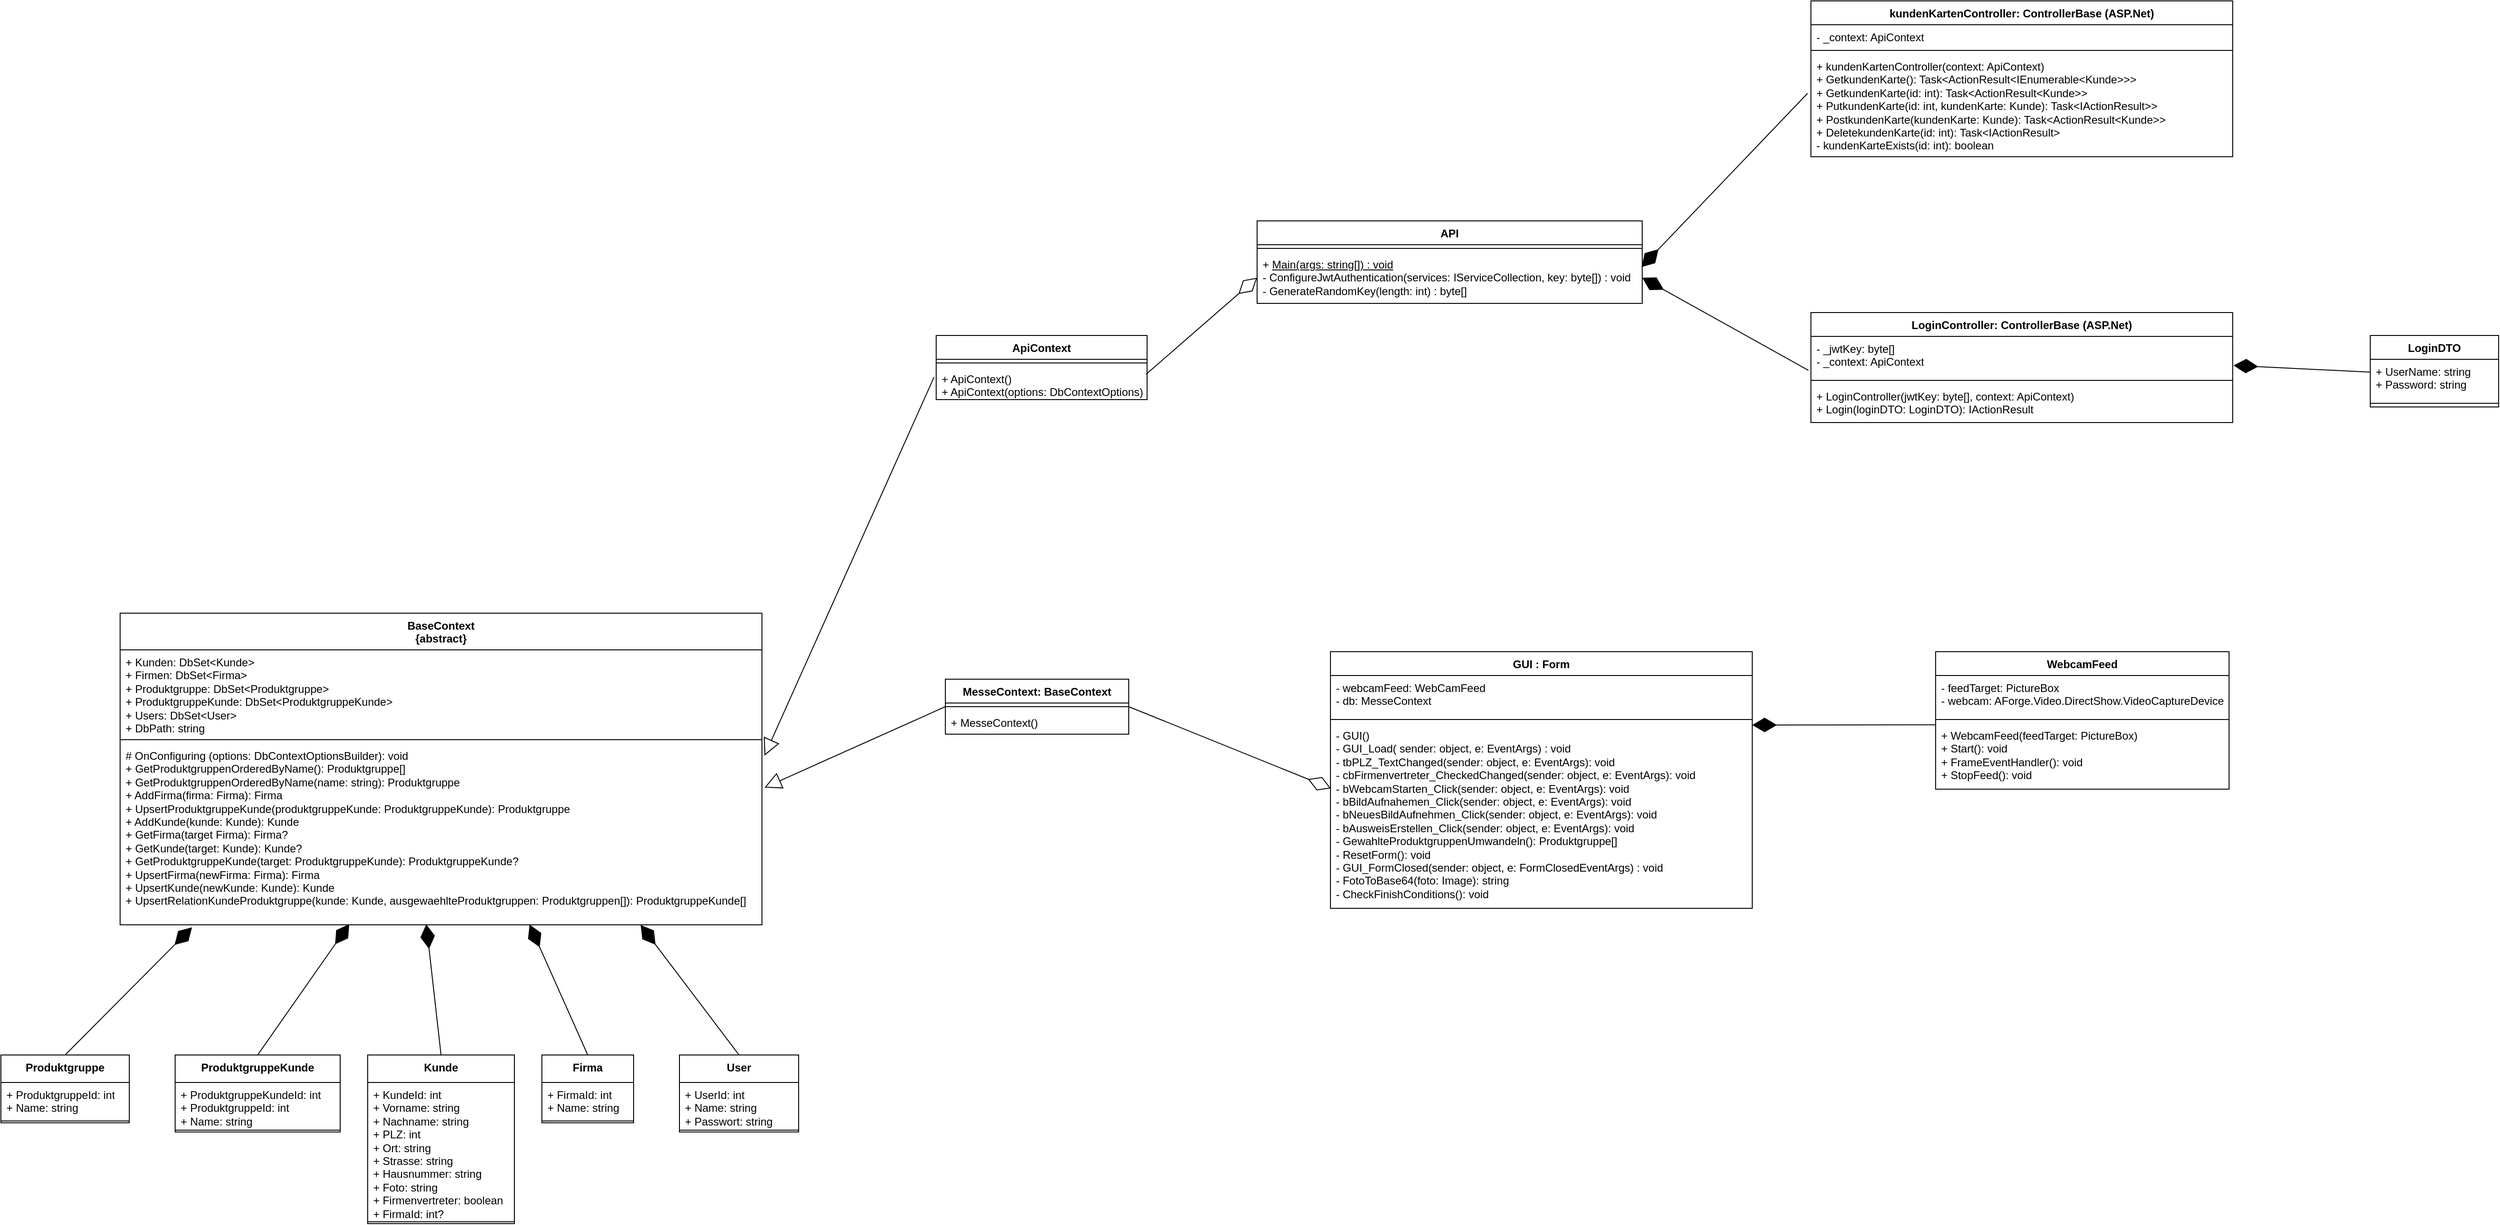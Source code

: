 <mxfile version="22.1.21" type="device">
  <diagram id="C5RBs43oDa-KdzZeNtuy" name="Page-1">
    <mxGraphModel dx="4522" dy="2857" grid="1" gridSize="10" guides="1" tooltips="1" connect="1" arrows="1" fold="1" page="1" pageScale="1" pageWidth="827" pageHeight="1169" math="0" shadow="0">
      <root>
        <mxCell id="WIyWlLk6GJQsqaUBKTNV-0" />
        <mxCell id="WIyWlLk6GJQsqaUBKTNV-1" parent="WIyWlLk6GJQsqaUBKTNV-0" />
        <mxCell id="BIAJ-L611Rqp3ycmqJVY-12" value="GUI : Form" style="swimlane;fontStyle=1;align=center;verticalAlign=top;childLayout=stackLayout;horizontal=1;startSize=26;horizontalStack=0;resizeParent=1;resizeParentMax=0;resizeLast=0;collapsible=1;marginBottom=0;whiteSpace=wrap;html=1;" parent="WIyWlLk6GJQsqaUBKTNV-1" vertex="1">
          <mxGeometry x="200" y="-350" width="460" height="280" as="geometry" />
        </mxCell>
        <mxCell id="BIAJ-L611Rqp3ycmqJVY-13" value="- webcamFeed: WebCamFeed&lt;br&gt;- db: MesseContext" style="text;strokeColor=none;fillColor=none;align=left;verticalAlign=top;spacingLeft=4;spacingRight=4;overflow=hidden;rotatable=0;points=[[0,0.5],[1,0.5]];portConstraint=eastwest;whiteSpace=wrap;html=1;" parent="BIAJ-L611Rqp3ycmqJVY-12" vertex="1">
          <mxGeometry y="26" width="460" height="44" as="geometry" />
        </mxCell>
        <mxCell id="BIAJ-L611Rqp3ycmqJVY-14" value="" style="line;strokeWidth=1;fillColor=none;align=left;verticalAlign=middle;spacingTop=-1;spacingLeft=3;spacingRight=3;rotatable=0;labelPosition=right;points=[];portConstraint=eastwest;strokeColor=inherit;" parent="BIAJ-L611Rqp3ycmqJVY-12" vertex="1">
          <mxGeometry y="70" width="460" height="8" as="geometry" />
        </mxCell>
        <mxCell id="BIAJ-L611Rqp3ycmqJVY-15" value="- GUI()&lt;br&gt;- GUI_Load( sender: object, e: EventArgs) : void&lt;br&gt;- tbPLZ_TextChanged(sender: object, e: EventArgs): void&lt;br&gt;- cbFirmenvertreter_CheckedChanged(sender: object, e: EventArgs): void&lt;br&gt;- bWebcamStarten_Click(sender: object, e: EventArgs): void&lt;br&gt;- bBildAufnahemen_Click(sender: object, e: EventArgs): void&lt;br&gt;- bNeuesBildAufnehmen_Click(sender: object, e: EventArgs): void&lt;br&gt;- bAusweisErstellen_Click(sender: object, e: EventArgs): void&lt;br&gt;- GewahlteProduktgruppenUmwandeln(): Produktgruppe[]&lt;br&gt;- ResetForm(): void&lt;br&gt;- GUI_FormClosed(sender: object, e: FormClosedEventArgs) : void&lt;br&gt;- FotoToBase64(foto: Image): string&lt;br&gt;- CheckFinishConditions(): void" style="text;strokeColor=none;fillColor=none;align=left;verticalAlign=top;spacingLeft=4;spacingRight=4;overflow=hidden;rotatable=0;points=[[0,0.5],[1,0.5]];portConstraint=eastwest;whiteSpace=wrap;html=1;" parent="BIAJ-L611Rqp3ycmqJVY-12" vertex="1">
          <mxGeometry y="78" width="460" height="202" as="geometry" />
        </mxCell>
        <mxCell id="BIAJ-L611Rqp3ycmqJVY-16" value="WebcamFeed" style="swimlane;fontStyle=1;align=center;verticalAlign=top;childLayout=stackLayout;horizontal=1;startSize=26;horizontalStack=0;resizeParent=1;resizeParentMax=0;resizeLast=0;collapsible=1;marginBottom=0;whiteSpace=wrap;html=1;" parent="WIyWlLk6GJQsqaUBKTNV-1" vertex="1">
          <mxGeometry x="860" y="-350" width="320" height="150" as="geometry" />
        </mxCell>
        <mxCell id="BIAJ-L611Rqp3ycmqJVY-17" value="- feedTarget: PictureBox&lt;br&gt;- webcam: AForge.Video.DirectShow.VideoCaptureDevice" style="text;strokeColor=none;fillColor=none;align=left;verticalAlign=top;spacingLeft=4;spacingRight=4;overflow=hidden;rotatable=0;points=[[0,0.5],[1,0.5]];portConstraint=eastwest;whiteSpace=wrap;html=1;" parent="BIAJ-L611Rqp3ycmqJVY-16" vertex="1">
          <mxGeometry y="26" width="320" height="44" as="geometry" />
        </mxCell>
        <mxCell id="BIAJ-L611Rqp3ycmqJVY-18" value="" style="line;strokeWidth=1;fillColor=none;align=left;verticalAlign=middle;spacingTop=-1;spacingLeft=3;spacingRight=3;rotatable=0;labelPosition=right;points=[];portConstraint=eastwest;strokeColor=inherit;" parent="BIAJ-L611Rqp3ycmqJVY-16" vertex="1">
          <mxGeometry y="70" width="320" height="8" as="geometry" />
        </mxCell>
        <mxCell id="BIAJ-L611Rqp3ycmqJVY-19" value="+ WebcamFeed(feedTarget: PictureBox)&lt;br&gt;+ Start(): void&lt;br&gt;+ FrameEventHandler(): void&lt;br&gt;+ StopFeed(): void" style="text;strokeColor=none;fillColor=none;align=left;verticalAlign=top;spacingLeft=4;spacingRight=4;overflow=hidden;rotatable=0;points=[[0,0.5],[1,0.5]];portConstraint=eastwest;whiteSpace=wrap;html=1;" parent="BIAJ-L611Rqp3ycmqJVY-16" vertex="1">
          <mxGeometry y="78" width="320" height="72" as="geometry" />
        </mxCell>
        <mxCell id="BIAJ-L611Rqp3ycmqJVY-20" value="MesseContext: BaseContext" style="swimlane;fontStyle=1;align=center;verticalAlign=top;childLayout=stackLayout;horizontal=1;startSize=26;horizontalStack=0;resizeParent=1;resizeParentMax=0;resizeLast=0;collapsible=1;marginBottom=0;whiteSpace=wrap;html=1;" parent="WIyWlLk6GJQsqaUBKTNV-1" vertex="1">
          <mxGeometry x="-220" y="-320" width="200" height="60" as="geometry" />
        </mxCell>
        <mxCell id="BIAJ-L611Rqp3ycmqJVY-22" value="" style="line;strokeWidth=1;fillColor=none;align=left;verticalAlign=middle;spacingTop=-1;spacingLeft=3;spacingRight=3;rotatable=0;labelPosition=right;points=[];portConstraint=eastwest;strokeColor=inherit;" parent="BIAJ-L611Rqp3ycmqJVY-20" vertex="1">
          <mxGeometry y="26" width="200" height="8" as="geometry" />
        </mxCell>
        <mxCell id="BIAJ-L611Rqp3ycmqJVY-23" value="+ MesseContext()" style="text;strokeColor=none;fillColor=none;align=left;verticalAlign=top;spacingLeft=4;spacingRight=4;overflow=hidden;rotatable=0;points=[[0,0.5],[1,0.5]];portConstraint=eastwest;whiteSpace=wrap;html=1;" parent="BIAJ-L611Rqp3ycmqJVY-20" vertex="1">
          <mxGeometry y="34" width="200" height="26" as="geometry" />
        </mxCell>
        <mxCell id="BIAJ-L611Rqp3ycmqJVY-24" value="ApiContext" style="swimlane;fontStyle=1;align=center;verticalAlign=top;childLayout=stackLayout;horizontal=1;startSize=26;horizontalStack=0;resizeParent=1;resizeParentMax=0;resizeLast=0;collapsible=1;marginBottom=0;whiteSpace=wrap;html=1;" parent="WIyWlLk6GJQsqaUBKTNV-1" vertex="1">
          <mxGeometry x="-230" y="-695" width="230" height="70" as="geometry" />
        </mxCell>
        <mxCell id="BIAJ-L611Rqp3ycmqJVY-25" value="" style="line;strokeWidth=1;fillColor=none;align=left;verticalAlign=middle;spacingTop=-1;spacingLeft=3;spacingRight=3;rotatable=0;labelPosition=right;points=[];portConstraint=eastwest;strokeColor=inherit;" parent="BIAJ-L611Rqp3ycmqJVY-24" vertex="1">
          <mxGeometry y="26" width="230" height="8" as="geometry" />
        </mxCell>
        <mxCell id="BIAJ-L611Rqp3ycmqJVY-26" value="+ ApiContext()&lt;br&gt;+ ApiContext(options: DbContextOptions)" style="text;strokeColor=none;fillColor=none;align=left;verticalAlign=top;spacingLeft=4;spacingRight=4;overflow=hidden;rotatable=0;points=[[0,0.5],[1,0.5]];portConstraint=eastwest;whiteSpace=wrap;html=1;" parent="BIAJ-L611Rqp3ycmqJVY-24" vertex="1">
          <mxGeometry y="34" width="230" height="36" as="geometry" />
        </mxCell>
        <mxCell id="BIAJ-L611Rqp3ycmqJVY-27" value="BaseContext&lt;br&gt;{abstract}" style="swimlane;fontStyle=1;align=center;verticalAlign=top;childLayout=stackLayout;horizontal=1;startSize=40;horizontalStack=0;resizeParent=1;resizeParentMax=0;resizeLast=0;collapsible=1;marginBottom=0;whiteSpace=wrap;html=1;" parent="WIyWlLk6GJQsqaUBKTNV-1" vertex="1">
          <mxGeometry x="-1120" y="-392" width="700" height="340" as="geometry">
            <mxRectangle x="-300" y="390" width="110" height="30" as="alternateBounds" />
          </mxGeometry>
        </mxCell>
        <mxCell id="BIAJ-L611Rqp3ycmqJVY-28" value="+ Kunden: DbSet&amp;lt;Kunde&amp;gt;&lt;br&gt;+ Firmen: DbSet&amp;lt;Firma&amp;gt;&lt;br&gt;+ Produktgruppe: DbSet&amp;lt;Produktgruppe&amp;gt;&lt;br&gt;+ ProduktgruppeKunde: DbSet&amp;lt;ProduktgruppeKunde&amp;gt;&lt;br&gt;+ Users: DbSet&amp;lt;User&amp;gt;&lt;br&gt;+ DbPath: string" style="text;strokeColor=none;fillColor=none;align=left;verticalAlign=top;spacingLeft=4;spacingRight=4;overflow=hidden;rotatable=0;points=[[0,0.5],[1,0.5]];portConstraint=eastwest;whiteSpace=wrap;html=1;" parent="BIAJ-L611Rqp3ycmqJVY-27" vertex="1">
          <mxGeometry y="40" width="700" height="94" as="geometry" />
        </mxCell>
        <mxCell id="BIAJ-L611Rqp3ycmqJVY-29" value="" style="line;strokeWidth=1;fillColor=none;align=left;verticalAlign=middle;spacingTop=-1;spacingLeft=3;spacingRight=3;rotatable=0;labelPosition=right;points=[];portConstraint=eastwest;strokeColor=inherit;" parent="BIAJ-L611Rqp3ycmqJVY-27" vertex="1">
          <mxGeometry y="134" width="700" height="8" as="geometry" />
        </mxCell>
        <mxCell id="BIAJ-L611Rqp3ycmqJVY-30" value="# OnConfiguring (options:&amp;nbsp;DbContextOptionsBuilder): void&lt;br&gt;+ GetProduktgruppenOrderedByName(): Produktgruppe[]&lt;br&gt;+ GetProduktgruppenOrderedByName(name: string): Produktgruppe&lt;br&gt;+ AddFirma(firma: Firma): Firma&lt;br&gt;+ UpsertProduktgruppeKunde(produktgruppeKunde: ProduktgruppeKunde): Produktgruppe&lt;br&gt;+ AddKunde(kunde: Kunde): Kunde&lt;br&gt;+ GetFirma(target Firma): Firma?&lt;br&gt;+ GetKunde(target: Kunde): Kunde?&lt;br&gt;+ GetProduktgruppeKunde(target: ProduktgruppeKunde): ProduktgruppeKunde?&lt;br&gt;+ UpsertFirma(newFirma: Firma): Firma&lt;br&gt;+ UpsertKunde(newKunde: Kunde): Kunde&lt;br&gt;+ UpsertRelationKundeProduktgruppe(kunde: Kunde, ausgewaehlteProduktgruppen: Produktgruppen[]): ProduktgruppeKunde[]&lt;br&gt;" style="text;strokeColor=none;fillColor=none;align=left;verticalAlign=top;spacingLeft=4;spacingRight=4;overflow=hidden;rotatable=0;points=[[0,0.5],[1,0.5]];portConstraint=eastwest;whiteSpace=wrap;html=1;" parent="BIAJ-L611Rqp3ycmqJVY-27" vertex="1">
          <mxGeometry y="142" width="700" height="198" as="geometry" />
        </mxCell>
        <mxCell id="I71dko-NS_L6EX8RtzcQ-0" value="Firma" style="swimlane;fontStyle=1;align=center;verticalAlign=top;childLayout=stackLayout;horizontal=1;startSize=30;horizontalStack=0;resizeParent=1;resizeParentMax=0;resizeLast=0;collapsible=1;marginBottom=0;whiteSpace=wrap;html=1;" parent="WIyWlLk6GJQsqaUBKTNV-1" vertex="1">
          <mxGeometry x="-660" y="90" width="100" height="74" as="geometry">
            <mxRectangle x="-300" y="390" width="110" height="30" as="alternateBounds" />
          </mxGeometry>
        </mxCell>
        <mxCell id="I71dko-NS_L6EX8RtzcQ-1" value="+ FirmaId: int&lt;br&gt;+ Name: string" style="text;strokeColor=none;fillColor=none;align=left;verticalAlign=top;spacingLeft=4;spacingRight=4;overflow=hidden;rotatable=0;points=[[0,0.5],[1,0.5]];portConstraint=eastwest;whiteSpace=wrap;html=1;" parent="I71dko-NS_L6EX8RtzcQ-0" vertex="1">
          <mxGeometry y="30" width="100" height="40" as="geometry" />
        </mxCell>
        <mxCell id="I71dko-NS_L6EX8RtzcQ-2" value="" style="line;strokeWidth=1;fillColor=none;align=left;verticalAlign=middle;spacingTop=-1;spacingLeft=3;spacingRight=3;rotatable=0;labelPosition=right;points=[];portConstraint=eastwest;strokeColor=inherit;" parent="I71dko-NS_L6EX8RtzcQ-0" vertex="1">
          <mxGeometry y="70" width="100" height="4" as="geometry" />
        </mxCell>
        <mxCell id="I71dko-NS_L6EX8RtzcQ-4" value="Kunde" style="swimlane;fontStyle=1;align=center;verticalAlign=top;childLayout=stackLayout;horizontal=1;startSize=30;horizontalStack=0;resizeParent=1;resizeParentMax=0;resizeLast=0;collapsible=1;marginBottom=0;whiteSpace=wrap;html=1;" parent="WIyWlLk6GJQsqaUBKTNV-1" vertex="1">
          <mxGeometry x="-850" y="90" width="160" height="184" as="geometry">
            <mxRectangle x="-300" y="390" width="110" height="30" as="alternateBounds" />
          </mxGeometry>
        </mxCell>
        <mxCell id="I71dko-NS_L6EX8RtzcQ-5" value="+ KundeId: int&lt;br&gt;+ Vorname: string&lt;br&gt;+ Nachname: string&lt;br&gt;+ PLZ: int&lt;br&gt;+ Ort: string&lt;br&gt;+ Strasse: string&lt;br&gt;+ Hausnummer: string&lt;br&gt;+ Foto: string&lt;br&gt;+ Firmenvertreter: boolean&lt;br&gt;+ FirmaId: int?" style="text;strokeColor=none;fillColor=none;align=left;verticalAlign=top;spacingLeft=4;spacingRight=4;overflow=hidden;rotatable=0;points=[[0,0.5],[1,0.5]];portConstraint=eastwest;whiteSpace=wrap;html=1;" parent="I71dko-NS_L6EX8RtzcQ-4" vertex="1">
          <mxGeometry y="30" width="160" height="150" as="geometry" />
        </mxCell>
        <mxCell id="I71dko-NS_L6EX8RtzcQ-6" value="" style="line;strokeWidth=1;fillColor=none;align=left;verticalAlign=middle;spacingTop=-1;spacingLeft=3;spacingRight=3;rotatable=0;labelPosition=right;points=[];portConstraint=eastwest;strokeColor=inherit;" parent="I71dko-NS_L6EX8RtzcQ-4" vertex="1">
          <mxGeometry y="180" width="160" height="4" as="geometry" />
        </mxCell>
        <mxCell id="I71dko-NS_L6EX8RtzcQ-7" value="Produktgruppe" style="swimlane;fontStyle=1;align=center;verticalAlign=top;childLayout=stackLayout;horizontal=1;startSize=30;horizontalStack=0;resizeParent=1;resizeParentMax=0;resizeLast=0;collapsible=1;marginBottom=0;whiteSpace=wrap;html=1;" parent="WIyWlLk6GJQsqaUBKTNV-1" vertex="1">
          <mxGeometry x="-1250" y="90" width="140" height="74" as="geometry">
            <mxRectangle x="-300" y="390" width="110" height="30" as="alternateBounds" />
          </mxGeometry>
        </mxCell>
        <mxCell id="I71dko-NS_L6EX8RtzcQ-8" value="+ ProduktgruppeId: int&lt;br&gt;+ Name: string" style="text;strokeColor=none;fillColor=none;align=left;verticalAlign=top;spacingLeft=4;spacingRight=4;overflow=hidden;rotatable=0;points=[[0,0.5],[1,0.5]];portConstraint=eastwest;whiteSpace=wrap;html=1;" parent="I71dko-NS_L6EX8RtzcQ-7" vertex="1">
          <mxGeometry y="30" width="140" height="40" as="geometry" />
        </mxCell>
        <mxCell id="I71dko-NS_L6EX8RtzcQ-9" value="" style="line;strokeWidth=1;fillColor=none;align=left;verticalAlign=middle;spacingTop=-1;spacingLeft=3;spacingRight=3;rotatable=0;labelPosition=right;points=[];portConstraint=eastwest;strokeColor=inherit;" parent="I71dko-NS_L6EX8RtzcQ-7" vertex="1">
          <mxGeometry y="70" width="140" height="4" as="geometry" />
        </mxCell>
        <mxCell id="I71dko-NS_L6EX8RtzcQ-10" value="ProduktgruppeKunde" style="swimlane;fontStyle=1;align=center;verticalAlign=top;childLayout=stackLayout;horizontal=1;startSize=30;horizontalStack=0;resizeParent=1;resizeParentMax=0;resizeLast=0;collapsible=1;marginBottom=0;whiteSpace=wrap;html=1;" parent="WIyWlLk6GJQsqaUBKTNV-1" vertex="1">
          <mxGeometry x="-1060" y="90" width="180" height="84" as="geometry">
            <mxRectangle x="-300" y="390" width="110" height="30" as="alternateBounds" />
          </mxGeometry>
        </mxCell>
        <mxCell id="I71dko-NS_L6EX8RtzcQ-11" value="+ ProduktgruppeKundeId: int&lt;br&gt;+ ProduktgruppeId: int&lt;br&gt;+ Name: string" style="text;strokeColor=none;fillColor=none;align=left;verticalAlign=top;spacingLeft=4;spacingRight=4;overflow=hidden;rotatable=0;points=[[0,0.5],[1,0.5]];portConstraint=eastwest;whiteSpace=wrap;html=1;" parent="I71dko-NS_L6EX8RtzcQ-10" vertex="1">
          <mxGeometry y="30" width="180" height="50" as="geometry" />
        </mxCell>
        <mxCell id="I71dko-NS_L6EX8RtzcQ-12" value="" style="line;strokeWidth=1;fillColor=none;align=left;verticalAlign=middle;spacingTop=-1;spacingLeft=3;spacingRight=3;rotatable=0;labelPosition=right;points=[];portConstraint=eastwest;strokeColor=inherit;" parent="I71dko-NS_L6EX8RtzcQ-10" vertex="1">
          <mxGeometry y="80" width="180" height="4" as="geometry" />
        </mxCell>
        <mxCell id="I71dko-NS_L6EX8RtzcQ-13" value="User" style="swimlane;fontStyle=1;align=center;verticalAlign=top;childLayout=stackLayout;horizontal=1;startSize=30;horizontalStack=0;resizeParent=1;resizeParentMax=0;resizeLast=0;collapsible=1;marginBottom=0;whiteSpace=wrap;html=1;" parent="WIyWlLk6GJQsqaUBKTNV-1" vertex="1">
          <mxGeometry x="-510" y="90" width="130" height="84" as="geometry">
            <mxRectangle x="-300" y="390" width="110" height="30" as="alternateBounds" />
          </mxGeometry>
        </mxCell>
        <mxCell id="I71dko-NS_L6EX8RtzcQ-14" value="+ UserId: int&lt;br&gt;+ Name: string&lt;br&gt;+ Passwort: string" style="text;strokeColor=none;fillColor=none;align=left;verticalAlign=top;spacingLeft=4;spacingRight=4;overflow=hidden;rotatable=0;points=[[0,0.5],[1,0.5]];portConstraint=eastwest;whiteSpace=wrap;html=1;" parent="I71dko-NS_L6EX8RtzcQ-13" vertex="1">
          <mxGeometry y="30" width="130" height="50" as="geometry" />
        </mxCell>
        <mxCell id="I71dko-NS_L6EX8RtzcQ-15" value="" style="line;strokeWidth=1;fillColor=none;align=left;verticalAlign=middle;spacingTop=-1;spacingLeft=3;spacingRight=3;rotatable=0;labelPosition=right;points=[];portConstraint=eastwest;strokeColor=inherit;" parent="I71dko-NS_L6EX8RtzcQ-13" vertex="1">
          <mxGeometry y="80" width="130" height="4" as="geometry" />
        </mxCell>
        <mxCell id="I71dko-NS_L6EX8RtzcQ-16" value="kundenKartenController: ControllerBase (ASP.Net)" style="swimlane;fontStyle=1;align=center;verticalAlign=top;childLayout=stackLayout;horizontal=1;startSize=26;horizontalStack=0;resizeParent=1;resizeParentMax=0;resizeLast=0;collapsible=1;marginBottom=0;whiteSpace=wrap;html=1;" parent="WIyWlLk6GJQsqaUBKTNV-1" vertex="1">
          <mxGeometry x="724" y="-1060" width="460" height="170" as="geometry" />
        </mxCell>
        <mxCell id="I71dko-NS_L6EX8RtzcQ-17" value="- _context: ApiContext" style="text;strokeColor=none;fillColor=none;align=left;verticalAlign=top;spacingLeft=4;spacingRight=4;overflow=hidden;rotatable=0;points=[[0,0.5],[1,0.5]];portConstraint=eastwest;whiteSpace=wrap;html=1;" parent="I71dko-NS_L6EX8RtzcQ-16" vertex="1">
          <mxGeometry y="26" width="460" height="24" as="geometry" />
        </mxCell>
        <mxCell id="I71dko-NS_L6EX8RtzcQ-18" value="" style="line;strokeWidth=1;fillColor=none;align=left;verticalAlign=middle;spacingTop=-1;spacingLeft=3;spacingRight=3;rotatable=0;labelPosition=right;points=[];portConstraint=eastwest;strokeColor=inherit;" parent="I71dko-NS_L6EX8RtzcQ-16" vertex="1">
          <mxGeometry y="50" width="460" height="8" as="geometry" />
        </mxCell>
        <mxCell id="I71dko-NS_L6EX8RtzcQ-19" value="+ kundenKartenController(context: ApiContext)&lt;br&gt;+ GetkundenKarte(): Task&amp;lt;ActionResult&amp;lt;IEnumerable&amp;lt;Kunde&amp;gt;&amp;gt;&amp;gt;&lt;br&gt;+ GetkundenKarte(id: int): Task&amp;lt;ActionResult&amp;lt;Kunde&amp;gt;&amp;gt;&lt;br&gt;+ PutkundenKarte(id: int, kundenKarte: Kunde): Task&amp;lt;IActionResult&amp;gt;&amp;gt;&lt;br&gt;+ PostkundenKarte(kundenKarte: Kunde): Task&amp;lt;ActionResult&amp;lt;Kunde&amp;gt;&amp;gt;&lt;br&gt;+ DeletekundenKarte(id: int): Task&amp;lt;IActionResult&amp;gt;&lt;br&gt;- kundenKarteExists(id: int): boolean" style="text;strokeColor=none;fillColor=none;align=left;verticalAlign=top;spacingLeft=4;spacingRight=4;overflow=hidden;rotatable=0;points=[[0,0.5],[1,0.5]];portConstraint=eastwest;whiteSpace=wrap;html=1;" parent="I71dko-NS_L6EX8RtzcQ-16" vertex="1">
          <mxGeometry y="58" width="460" height="112" as="geometry" />
        </mxCell>
        <mxCell id="I71dko-NS_L6EX8RtzcQ-24" value="LoginController: ControllerBase (ASP.Net)" style="swimlane;fontStyle=1;align=center;verticalAlign=top;childLayout=stackLayout;horizontal=1;startSize=26;horizontalStack=0;resizeParent=1;resizeParentMax=0;resizeLast=0;collapsible=1;marginBottom=0;whiteSpace=wrap;html=1;" parent="WIyWlLk6GJQsqaUBKTNV-1" vertex="1">
          <mxGeometry x="724" y="-720" width="460" height="120" as="geometry" />
        </mxCell>
        <mxCell id="I71dko-NS_L6EX8RtzcQ-25" value="- _jwtKey: byte[]&lt;br&gt;- _context: ApiContext" style="text;strokeColor=none;fillColor=none;align=left;verticalAlign=top;spacingLeft=4;spacingRight=4;overflow=hidden;rotatable=0;points=[[0,0.5],[1,0.5]];portConstraint=eastwest;whiteSpace=wrap;html=1;" parent="I71dko-NS_L6EX8RtzcQ-24" vertex="1">
          <mxGeometry y="26" width="460" height="44" as="geometry" />
        </mxCell>
        <mxCell id="I71dko-NS_L6EX8RtzcQ-26" value="" style="line;strokeWidth=1;fillColor=none;align=left;verticalAlign=middle;spacingTop=-1;spacingLeft=3;spacingRight=3;rotatable=0;labelPosition=right;points=[];portConstraint=eastwest;strokeColor=inherit;" parent="I71dko-NS_L6EX8RtzcQ-24" vertex="1">
          <mxGeometry y="70" width="460" height="8" as="geometry" />
        </mxCell>
        <mxCell id="I71dko-NS_L6EX8RtzcQ-27" value="+ LoginController(jwtKey: byte[], context: ApiContext)&lt;br&gt;+ Login(loginDTO: LoginDTO): IActionResult" style="text;strokeColor=none;fillColor=none;align=left;verticalAlign=top;spacingLeft=4;spacingRight=4;overflow=hidden;rotatable=0;points=[[0,0.5],[1,0.5]];portConstraint=eastwest;whiteSpace=wrap;html=1;" parent="I71dko-NS_L6EX8RtzcQ-24" vertex="1">
          <mxGeometry y="78" width="460" height="42" as="geometry" />
        </mxCell>
        <mxCell id="I71dko-NS_L6EX8RtzcQ-28" value="LoginDTO" style="swimlane;fontStyle=1;align=center;verticalAlign=top;childLayout=stackLayout;horizontal=1;startSize=26;horizontalStack=0;resizeParent=1;resizeParentMax=0;resizeLast=0;collapsible=1;marginBottom=0;whiteSpace=wrap;html=1;" parent="WIyWlLk6GJQsqaUBKTNV-1" vertex="1">
          <mxGeometry x="1334" y="-695" width="140" height="78" as="geometry" />
        </mxCell>
        <mxCell id="c99-_KhDOJmcZZlsPYCp-12" value="" style="endArrow=diamondThin;endFill=1;endSize=24;html=1;rounded=0;entryX=1.002;entryY=0.721;entryDx=0;entryDy=0;entryPerimeter=0;exitX=1.002;exitY=0.082;exitDx=0;exitDy=0;exitPerimeter=0;" parent="I71dko-NS_L6EX8RtzcQ-28" target="I71dko-NS_L6EX8RtzcQ-25" edge="1">
          <mxGeometry width="160" relative="1" as="geometry">
            <mxPoint y="40" as="sourcePoint" />
            <mxPoint x="150" y="38" as="targetPoint" />
          </mxGeometry>
        </mxCell>
        <mxCell id="I71dko-NS_L6EX8RtzcQ-29" value="+ UserName: string&lt;br&gt;+ Password: string" style="text;strokeColor=none;fillColor=none;align=left;verticalAlign=top;spacingLeft=4;spacingRight=4;overflow=hidden;rotatable=0;points=[[0,0.5],[1,0.5]];portConstraint=eastwest;whiteSpace=wrap;html=1;" parent="I71dko-NS_L6EX8RtzcQ-28" vertex="1">
          <mxGeometry y="26" width="140" height="44" as="geometry" />
        </mxCell>
        <mxCell id="I71dko-NS_L6EX8RtzcQ-30" value="" style="line;strokeWidth=1;fillColor=none;align=left;verticalAlign=middle;spacingTop=-1;spacingLeft=3;spacingRight=3;rotatable=0;labelPosition=right;points=[];portConstraint=eastwest;strokeColor=inherit;" parent="I71dko-NS_L6EX8RtzcQ-28" vertex="1">
          <mxGeometry y="70" width="140" height="8" as="geometry" />
        </mxCell>
        <mxCell id="c99-_KhDOJmcZZlsPYCp-0" value="" style="endArrow=block;endSize=16;endFill=0;html=1;rounded=0;exitX=0;exitY=0.5;exitDx=0;exitDy=0;exitPerimeter=0;entryX=1.004;entryY=0.244;entryDx=0;entryDy=0;entryPerimeter=0;" parent="WIyWlLk6GJQsqaUBKTNV-1" source="BIAJ-L611Rqp3ycmqJVY-22" target="BIAJ-L611Rqp3ycmqJVY-30" edge="1">
          <mxGeometry width="160" relative="1" as="geometry">
            <mxPoint x="-170" y="-150" as="sourcePoint" />
            <mxPoint x="-10" y="-150" as="targetPoint" />
          </mxGeometry>
        </mxCell>
        <mxCell id="c99-_KhDOJmcZZlsPYCp-1" value="" style="endArrow=block;endSize=16;endFill=0;html=1;rounded=0;exitX=-0.01;exitY=0.317;exitDx=0;exitDy=0;exitPerimeter=0;entryX=1.004;entryY=0.068;entryDx=0;entryDy=0;entryPerimeter=0;" parent="WIyWlLk6GJQsqaUBKTNV-1" source="BIAJ-L611Rqp3ycmqJVY-26" target="BIAJ-L611Rqp3ycmqJVY-30" edge="1">
          <mxGeometry width="160" relative="1" as="geometry">
            <mxPoint x="-81" y="-331" as="sourcePoint" />
            <mxPoint x="-270" y="-530" as="targetPoint" />
          </mxGeometry>
        </mxCell>
        <mxCell id="c99-_KhDOJmcZZlsPYCp-6" value="" style="endArrow=diamondThin;endFill=1;endSize=24;html=1;rounded=0;entryX=0.638;entryY=0.999;entryDx=0;entryDy=0;entryPerimeter=0;exitX=0.5;exitY=0;exitDx=0;exitDy=0;" parent="WIyWlLk6GJQsqaUBKTNV-1" source="I71dko-NS_L6EX8RtzcQ-0" target="BIAJ-L611Rqp3ycmqJVY-30" edge="1">
          <mxGeometry width="160" relative="1" as="geometry">
            <mxPoint x="-630" y="300" as="sourcePoint" />
            <mxPoint x="-827" y="53" as="targetPoint" />
          </mxGeometry>
        </mxCell>
        <mxCell id="c99-_KhDOJmcZZlsPYCp-7" value="" style="endArrow=diamondThin;endFill=1;endSize=24;html=1;rounded=0;entryX=0.477;entryY=0.997;entryDx=0;entryDy=0;entryPerimeter=0;exitX=0.5;exitY=0;exitDx=0;exitDy=0;" parent="WIyWlLk6GJQsqaUBKTNV-1" source="I71dko-NS_L6EX8RtzcQ-4" target="BIAJ-L611Rqp3ycmqJVY-30" edge="1">
          <mxGeometry width="160" relative="1" as="geometry">
            <mxPoint x="-970" y="300" as="sourcePoint" />
            <mxPoint x="-872" y="40" as="targetPoint" />
          </mxGeometry>
        </mxCell>
        <mxCell id="c99-_KhDOJmcZZlsPYCp-8" value="" style="endArrow=diamondThin;endFill=1;endSize=24;html=1;rounded=0;entryX=0.357;entryY=0.996;entryDx=0;entryDy=0;entryPerimeter=0;exitX=0.5;exitY=0;exitDx=0;exitDy=0;" parent="WIyWlLk6GJQsqaUBKTNV-1" source="I71dko-NS_L6EX8RtzcQ-10" target="BIAJ-L611Rqp3ycmqJVY-30" edge="1">
          <mxGeometry width="160" relative="1" as="geometry">
            <mxPoint x="-1320" y="300" as="sourcePoint" />
            <mxPoint x="-1222" y="40" as="targetPoint" />
          </mxGeometry>
        </mxCell>
        <mxCell id="c99-_KhDOJmcZZlsPYCp-9" value="" style="endArrow=diamondThin;endFill=1;endSize=24;html=1;rounded=0;entryX=0.112;entryY=1.014;entryDx=0;entryDy=0;entryPerimeter=0;exitX=0.5;exitY=0;exitDx=0;exitDy=0;" parent="WIyWlLk6GJQsqaUBKTNV-1" source="I71dko-NS_L6EX8RtzcQ-7" target="BIAJ-L611Rqp3ycmqJVY-30" edge="1">
          <mxGeometry width="160" relative="1" as="geometry">
            <mxPoint x="-1660" y="301" as="sourcePoint" />
            <mxPoint x="-959" y="40" as="targetPoint" />
          </mxGeometry>
        </mxCell>
        <mxCell id="c99-_KhDOJmcZZlsPYCp-13" value="" style="endArrow=diamondThin;endFill=0;endSize=24;html=1;rounded=0;entryX=0.001;entryY=0.352;entryDx=0;entryDy=0;entryPerimeter=0;exitX=1;exitY=0.5;exitDx=0;exitDy=0;" parent="WIyWlLk6GJQsqaUBKTNV-1" source="BIAJ-L611Rqp3ycmqJVY-20" target="BIAJ-L611Rqp3ycmqJVY-15" edge="1">
          <mxGeometry width="160" relative="1" as="geometry">
            <mxPoint y="-199" as="sourcePoint" />
            <mxPoint x="150" y="-201" as="targetPoint" />
          </mxGeometry>
        </mxCell>
        <mxCell id="c99-_KhDOJmcZZlsPYCp-14" value="" style="endArrow=diamondThin;endFill=1;endSize=24;html=1;rounded=0;entryX=1.002;entryY=0.721;entryDx=0;entryDy=0;entryPerimeter=0;exitX=0.001;exitY=0.025;exitDx=0;exitDy=0;exitPerimeter=0;" parent="WIyWlLk6GJQsqaUBKTNV-1" source="BIAJ-L611Rqp3ycmqJVY-19" edge="1">
          <mxGeometry width="160" relative="1" as="geometry">
            <mxPoint x="809" y="-267" as="sourcePoint" />
            <mxPoint x="660" y="-270" as="targetPoint" />
          </mxGeometry>
        </mxCell>
        <mxCell id="xpdkNGfit_PYnQOV7XUw-0" value="API" style="swimlane;fontStyle=1;align=center;verticalAlign=top;childLayout=stackLayout;horizontal=1;startSize=26;horizontalStack=0;resizeParent=1;resizeParentMax=0;resizeLast=0;collapsible=1;marginBottom=0;whiteSpace=wrap;html=1;" parent="WIyWlLk6GJQsqaUBKTNV-1" vertex="1">
          <mxGeometry x="120" y="-820" width="420" height="90" as="geometry" />
        </mxCell>
        <mxCell id="xpdkNGfit_PYnQOV7XUw-2" value="" style="line;strokeWidth=1;fillColor=none;align=left;verticalAlign=middle;spacingTop=-1;spacingLeft=3;spacingRight=3;rotatable=0;labelPosition=right;points=[];portConstraint=eastwest;strokeColor=inherit;" parent="xpdkNGfit_PYnQOV7XUw-0" vertex="1">
          <mxGeometry y="26" width="420" height="8" as="geometry" />
        </mxCell>
        <mxCell id="xpdkNGfit_PYnQOV7XUw-3" value="+ &lt;u&gt;Main(args: string[]) : void&lt;/u&gt;&lt;br&gt;- ConfigureJwtAuthentication(services: IServiceCollection, key: byte[]) : void&lt;br&gt;- GenerateRandomKey(length: int) : byte[]" style="text;strokeColor=none;fillColor=none;align=left;verticalAlign=top;spacingLeft=4;spacingRight=4;overflow=hidden;rotatable=0;points=[[0,0.5],[1,0.5]];portConstraint=eastwest;whiteSpace=wrap;html=1;" parent="xpdkNGfit_PYnQOV7XUw-0" vertex="1">
          <mxGeometry y="34" width="420" height="56" as="geometry" />
        </mxCell>
        <mxCell id="c99-_KhDOJmcZZlsPYCp-5" value="" style="endArrow=diamondThin;endFill=1;endSize=24;html=1;rounded=0;entryX=0.811;entryY=1.001;entryDx=0;entryDy=0;entryPerimeter=0;exitX=0.5;exitY=0;exitDx=0;exitDy=0;" parent="WIyWlLk6GJQsqaUBKTNV-1" source="I71dko-NS_L6EX8RtzcQ-13" target="BIAJ-L611Rqp3ycmqJVY-30" edge="1">
          <mxGeometry width="160" relative="1" as="geometry">
            <mxPoint x="-300" y="290" as="sourcePoint" />
            <mxPoint x="-140" y="290" as="targetPoint" />
          </mxGeometry>
        </mxCell>
        <mxCell id="xpdkNGfit_PYnQOV7XUw-4" value="" style="endArrow=diamondThin;endFill=0;endSize=24;html=1;rounded=0;entryX=0;entryY=0.5;entryDx=0;entryDy=0;exitX=0.996;exitY=0.228;exitDx=0;exitDy=0;exitPerimeter=0;" parent="WIyWlLk6GJQsqaUBKTNV-1" source="BIAJ-L611Rqp3ycmqJVY-26" target="xpdkNGfit_PYnQOV7XUw-3" edge="1">
          <mxGeometry width="160" relative="1" as="geometry">
            <mxPoint x="50" y="-549" as="sourcePoint" />
            <mxPoint x="280" y="-550" as="targetPoint" />
          </mxGeometry>
        </mxCell>
        <mxCell id="xpdkNGfit_PYnQOV7XUw-6" value="" style="endArrow=diamondThin;endFill=1;endSize=24;html=1;rounded=0;entryX=0.998;entryY=0.292;entryDx=0;entryDy=0;exitX=-0.008;exitY=0.383;exitDx=0;exitDy=0;exitPerimeter=0;entryPerimeter=0;" parent="WIyWlLk6GJQsqaUBKTNV-1" source="I71dko-NS_L6EX8RtzcQ-19" target="xpdkNGfit_PYnQOV7XUw-3" edge="1">
          <mxGeometry width="160" relative="1" as="geometry">
            <mxPoint x="661" y="-880" as="sourcePoint" />
            <mxPoint x="540" y="-775" as="targetPoint" />
          </mxGeometry>
        </mxCell>
        <mxCell id="xpdkNGfit_PYnQOV7XUw-7" value="" style="endArrow=diamondThin;endFill=1;endSize=24;html=1;rounded=0;entryX=1;entryY=0.5;entryDx=0;entryDy=0;exitX=-0.006;exitY=0.841;exitDx=0;exitDy=0;exitPerimeter=0;" parent="WIyWlLk6GJQsqaUBKTNV-1" source="I71dko-NS_L6EX8RtzcQ-25" target="xpdkNGfit_PYnQOV7XUw-3" edge="1">
          <mxGeometry width="160" relative="1" as="geometry">
            <mxPoint x="730" y="-949" as="sourcePoint" />
            <mxPoint x="549" y="-760" as="targetPoint" />
          </mxGeometry>
        </mxCell>
      </root>
    </mxGraphModel>
  </diagram>
</mxfile>
